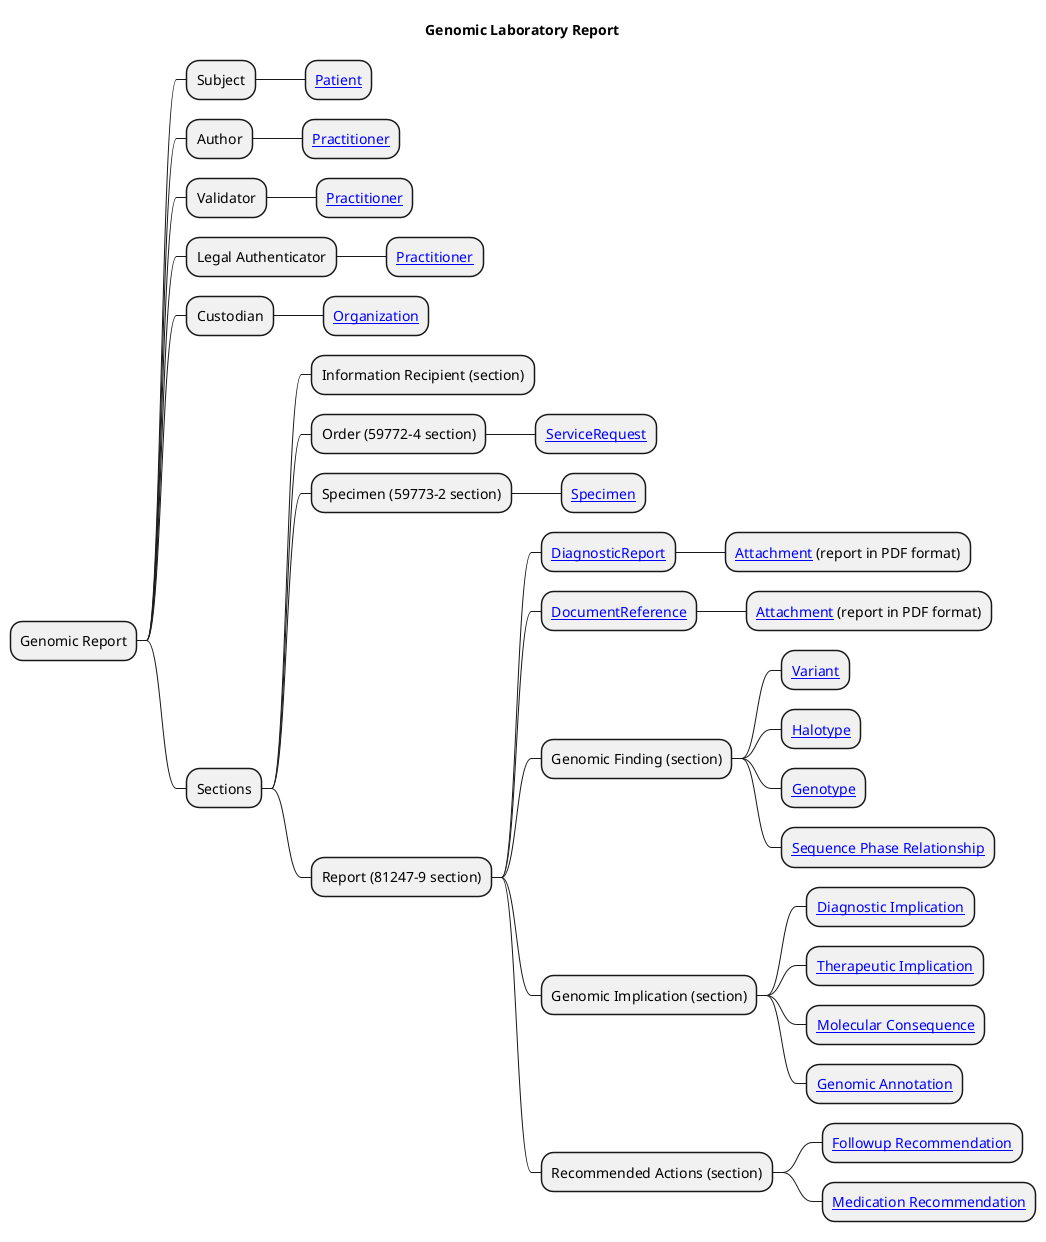 @startmindmap

title "Genomic Laboratory Report"

* Genomic Report
** Subject
*** [[StructureDefinition-Patient.html Patient]]
** Author
*** [[StructureDefinition-Practitioner.html Practitioner]]
** Validator
*** [[StructureDefinition-Practitioner.html Practitioner]]
** Legal Authenticator
*** [[StructureDefinition-Practitioner.html Practitioner]]
** Custodian
*** [[StructureDefinition-Organization.html Organization]]
** Sections
*** Information Recipient (section)
*** Order (59772-4 section)
**** [[StructureDefinition-ServiceRequest.html ServiceRequest]]
*** Specimen (59773-2 section)
**** [[StructureDefinition-Specimen.html Specimen]]
*** Report (81247-9 section)
**** [[StructureDefinition-DiagnosticReport.html DiagnosticReport]]
***** [[StructureDefinition-NWAttachment.html Attachment]] (report in PDF format)
**** [[StructureDefinition-DocumentReference.html DocumentReference]]
***** [[StructureDefinition-NWAttachment.html Attachment]] (report in PDF format)
**** Genomic Finding (section)
***** [[StructureDefinition-Observation-Variant.html Variant]]
***** [[http://hl7.org/fhir/uv/genomics-reporting/StructureDefinition/haplotype Halotype]]
***** [[https://build.fhir.org/ig/HL7/genomics-reporting/StructureDefinition-genotype.html Genotype]]
***** [[http://hl7.org/fhir/uv/genomics-reporting/StructureDefinition/sequence-phase-relationship Sequence Phase Relationship]]
**** Genomic Implication (section)
***** [[StructureDefinition-Observation-DiagnosticImplication.html Diagnostic Implication]]
***** [[StructureDefinition-Observation-TherapeuticImplication.html Therapeutic Implication]]
***** [[https://build.fhir.org/ig/HL7/genomics-reporting/StructureDefinition-molecular-consequence.html Molecular Consequence]]
***** [[https://build.fhir.org/ig/HL7/genomics-reporting/StructureDefinition-genomic-annotation.html Genomic Annotation]]
**** Recommended Actions (section)
***** [[https://build.fhir.org/ig/HL7/genomics-reporting/StructureDefinition-followup-recommendation.html Followup Recommendation]]
***** [[https://build.fhir.org/ig/HL7/genomics-reporting/StructureDefinition-medication-recommendation.html Medication Recommendation]]

@endmindmap

